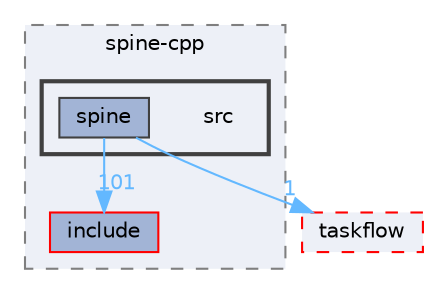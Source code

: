 digraph "external/spine-runtimes/spine-cpp/spine-cpp/src"
{
 // LATEX_PDF_SIZE
  bgcolor="transparent";
  edge [fontname=Helvetica,fontsize=10,labelfontname=Helvetica,labelfontsize=10];
  node [fontname=Helvetica,fontsize=10,shape=box,height=0.2,width=0.4];
  compound=true
  subgraph clusterdir_de4bdf1ed4c2573fe517c4dcdf649c59 {
    graph [ bgcolor="#edf0f7", pencolor="grey50", label="spine-cpp", fontname=Helvetica,fontsize=10 style="filled,dashed", URL="dir_de4bdf1ed4c2573fe517c4dcdf649c59.html",tooltip=""]
  dir_39ec5e911a372cb29dc0ae2de4d03be0 [label="include", fillcolor="#a2b4d6", color="red", style="filled", URL="dir_39ec5e911a372cb29dc0ae2de4d03be0.html",tooltip=""];
  subgraph clusterdir_06a78c5b5ad39a6de7164927ad68c29c {
    graph [ bgcolor="#edf0f7", pencolor="grey25", label="", fontname=Helvetica,fontsize=10 style="filled,bold", URL="dir_06a78c5b5ad39a6de7164927ad68c29c.html",tooltip=""]
    dir_06a78c5b5ad39a6de7164927ad68c29c [shape=plaintext, label="src"];
  dir_621999ad1ac5b2be0bf001d1e3fae782 [label="spine", fillcolor="#a2b4d6", color="grey25", style="filled", URL="dir_621999ad1ac5b2be0bf001d1e3fae782.html",tooltip=""];
  }
  }
  dir_a586d2919c2294cf68ed57ec5a464d2f [label="taskflow", fillcolor="#edf0f7", color="red", style="filled,dashed", URL="dir_a586d2919c2294cf68ed57ec5a464d2f.html",tooltip="root taskflow include dir"];
  dir_621999ad1ac5b2be0bf001d1e3fae782->dir_39ec5e911a372cb29dc0ae2de4d03be0 [headlabel="101", labeldistance=1.5 headhref="dir_000695_000387.html" href="dir_000695_000387.html" color="steelblue1" fontcolor="steelblue1"];
  dir_621999ad1ac5b2be0bf001d1e3fae782->dir_a586d2919c2294cf68ed57ec5a464d2f [headlabel="1", labeldistance=1.5 headhref="dir_000695_000819.html" href="dir_000695_000819.html" color="steelblue1" fontcolor="steelblue1"];
}
